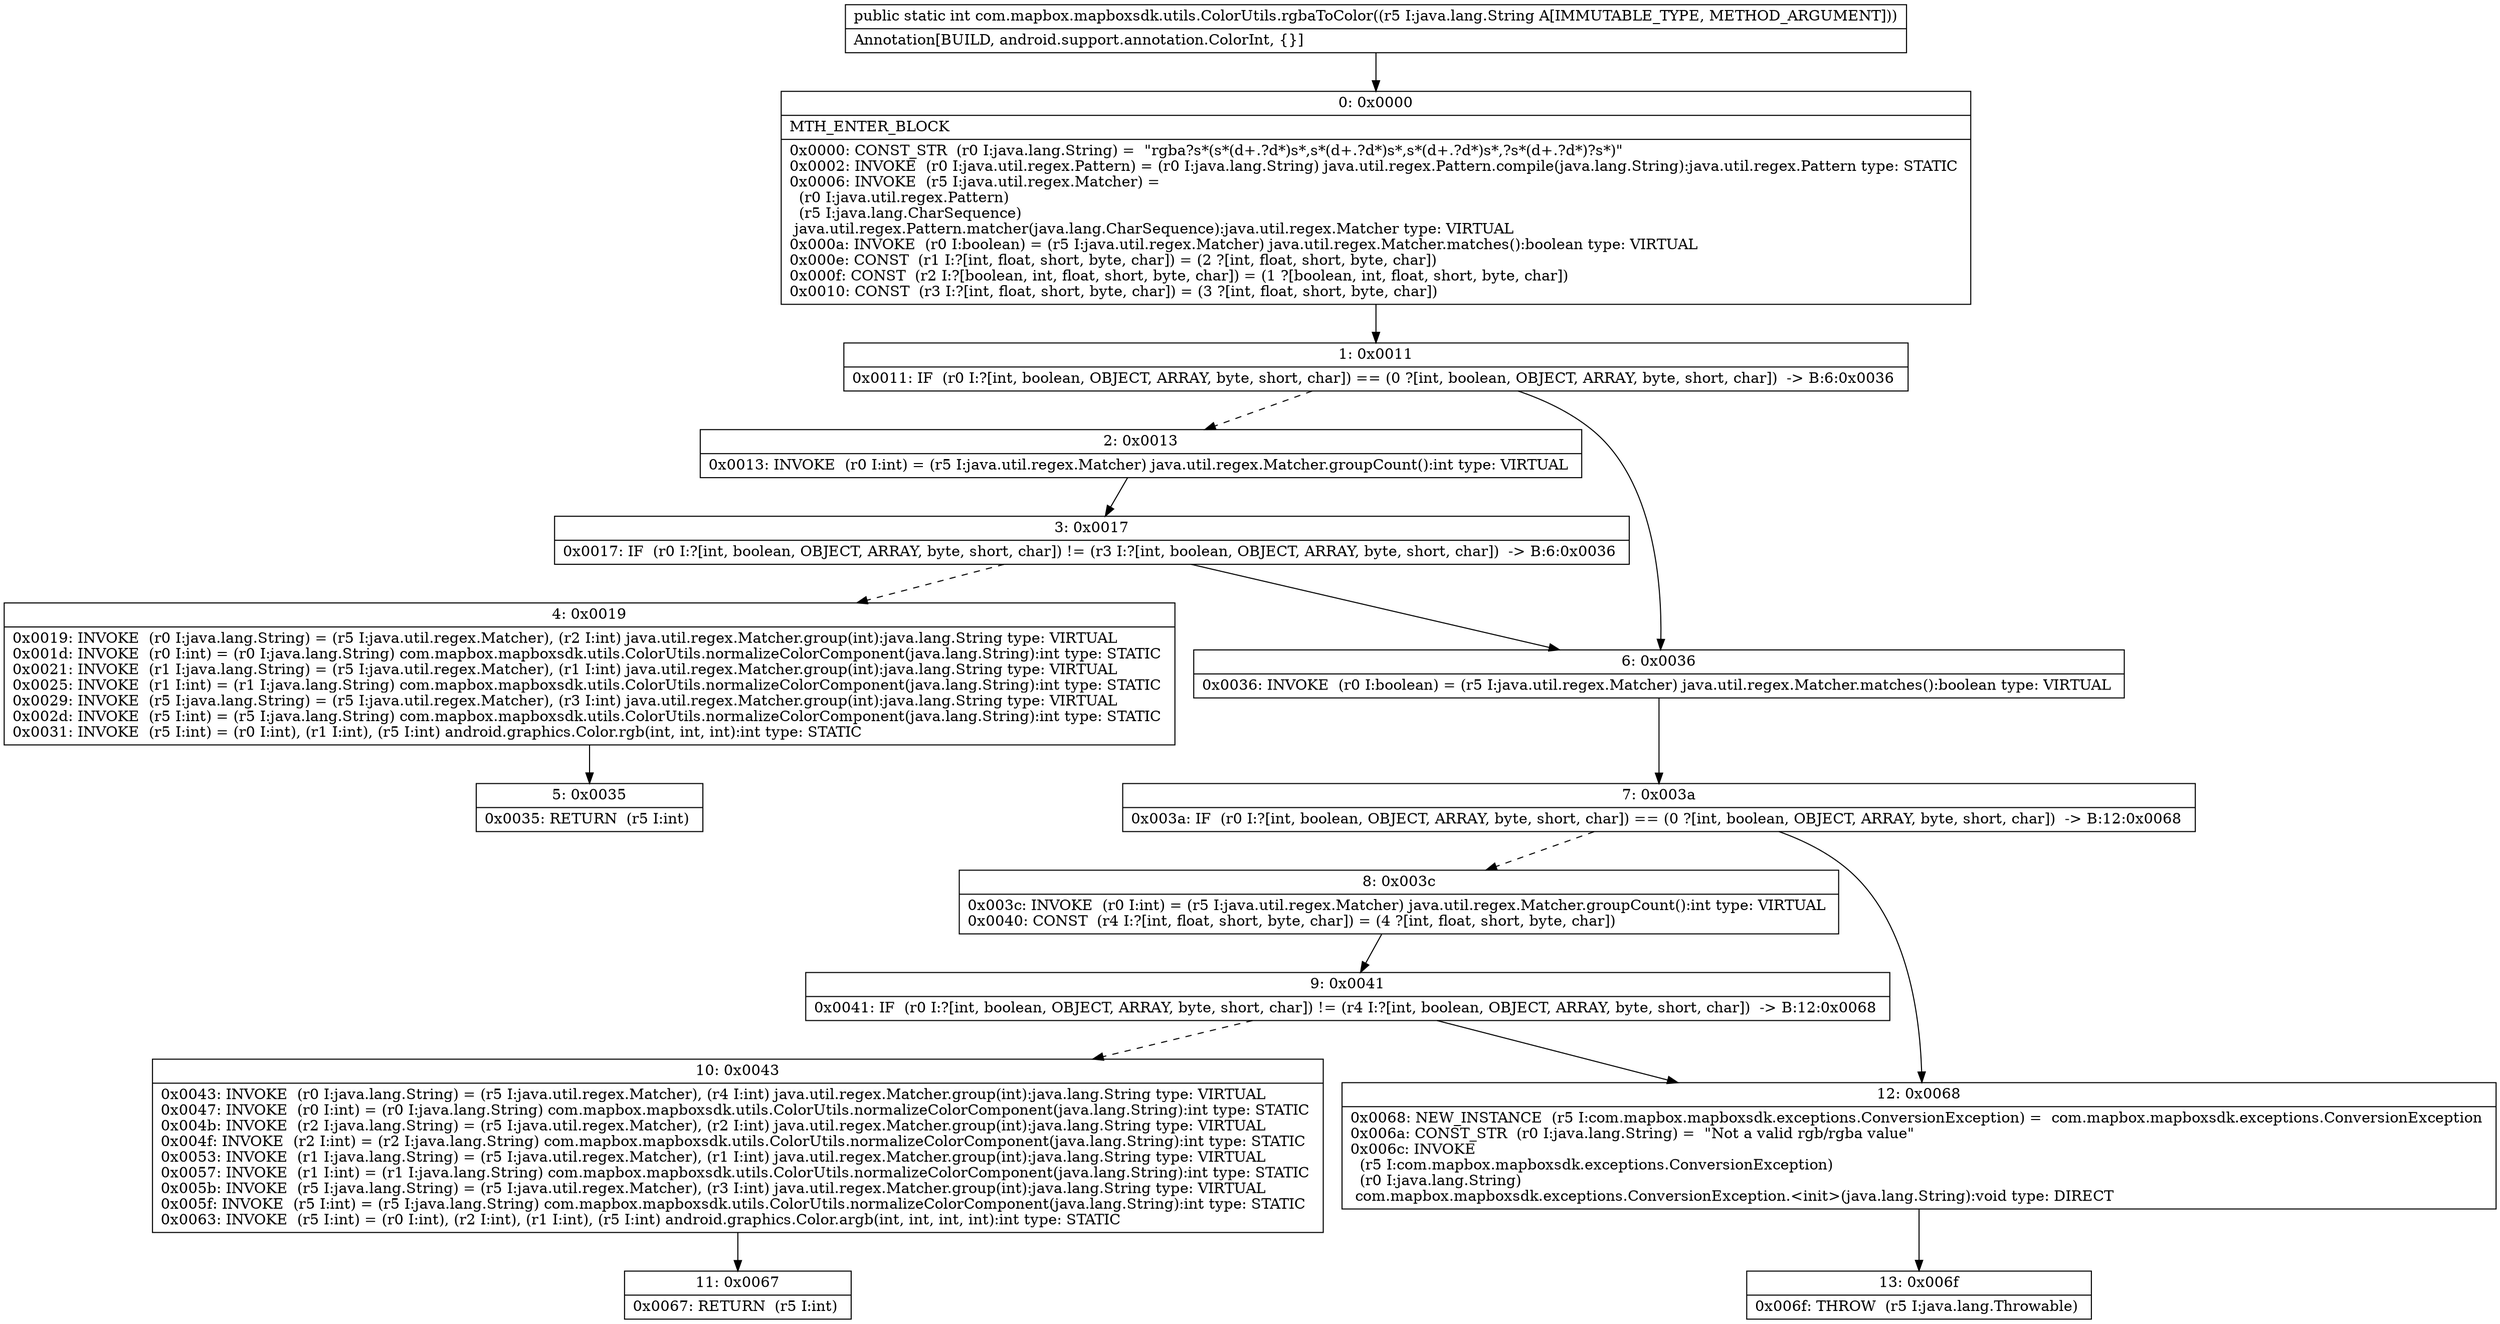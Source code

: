 digraph "CFG forcom.mapbox.mapboxsdk.utils.ColorUtils.rgbaToColor(Ljava\/lang\/String;)I" {
Node_0 [shape=record,label="{0\:\ 0x0000|MTH_ENTER_BLOCK\l|0x0000: CONST_STR  (r0 I:java.lang.String) =  \"rgba?s*(s*(d+.?d*)s*,s*(d+.?d*)s*,s*(d+.?d*)s*,?s*(d+.?d*)?s*)\" \l0x0002: INVOKE  (r0 I:java.util.regex.Pattern) = (r0 I:java.lang.String) java.util.regex.Pattern.compile(java.lang.String):java.util.regex.Pattern type: STATIC \l0x0006: INVOKE  (r5 I:java.util.regex.Matcher) = \l  (r0 I:java.util.regex.Pattern)\l  (r5 I:java.lang.CharSequence)\l java.util.regex.Pattern.matcher(java.lang.CharSequence):java.util.regex.Matcher type: VIRTUAL \l0x000a: INVOKE  (r0 I:boolean) = (r5 I:java.util.regex.Matcher) java.util.regex.Matcher.matches():boolean type: VIRTUAL \l0x000e: CONST  (r1 I:?[int, float, short, byte, char]) = (2 ?[int, float, short, byte, char]) \l0x000f: CONST  (r2 I:?[boolean, int, float, short, byte, char]) = (1 ?[boolean, int, float, short, byte, char]) \l0x0010: CONST  (r3 I:?[int, float, short, byte, char]) = (3 ?[int, float, short, byte, char]) \l}"];
Node_1 [shape=record,label="{1\:\ 0x0011|0x0011: IF  (r0 I:?[int, boolean, OBJECT, ARRAY, byte, short, char]) == (0 ?[int, boolean, OBJECT, ARRAY, byte, short, char])  \-\> B:6:0x0036 \l}"];
Node_2 [shape=record,label="{2\:\ 0x0013|0x0013: INVOKE  (r0 I:int) = (r5 I:java.util.regex.Matcher) java.util.regex.Matcher.groupCount():int type: VIRTUAL \l}"];
Node_3 [shape=record,label="{3\:\ 0x0017|0x0017: IF  (r0 I:?[int, boolean, OBJECT, ARRAY, byte, short, char]) != (r3 I:?[int, boolean, OBJECT, ARRAY, byte, short, char])  \-\> B:6:0x0036 \l}"];
Node_4 [shape=record,label="{4\:\ 0x0019|0x0019: INVOKE  (r0 I:java.lang.String) = (r5 I:java.util.regex.Matcher), (r2 I:int) java.util.regex.Matcher.group(int):java.lang.String type: VIRTUAL \l0x001d: INVOKE  (r0 I:int) = (r0 I:java.lang.String) com.mapbox.mapboxsdk.utils.ColorUtils.normalizeColorComponent(java.lang.String):int type: STATIC \l0x0021: INVOKE  (r1 I:java.lang.String) = (r5 I:java.util.regex.Matcher), (r1 I:int) java.util.regex.Matcher.group(int):java.lang.String type: VIRTUAL \l0x0025: INVOKE  (r1 I:int) = (r1 I:java.lang.String) com.mapbox.mapboxsdk.utils.ColorUtils.normalizeColorComponent(java.lang.String):int type: STATIC \l0x0029: INVOKE  (r5 I:java.lang.String) = (r5 I:java.util.regex.Matcher), (r3 I:int) java.util.regex.Matcher.group(int):java.lang.String type: VIRTUAL \l0x002d: INVOKE  (r5 I:int) = (r5 I:java.lang.String) com.mapbox.mapboxsdk.utils.ColorUtils.normalizeColorComponent(java.lang.String):int type: STATIC \l0x0031: INVOKE  (r5 I:int) = (r0 I:int), (r1 I:int), (r5 I:int) android.graphics.Color.rgb(int, int, int):int type: STATIC \l}"];
Node_5 [shape=record,label="{5\:\ 0x0035|0x0035: RETURN  (r5 I:int) \l}"];
Node_6 [shape=record,label="{6\:\ 0x0036|0x0036: INVOKE  (r0 I:boolean) = (r5 I:java.util.regex.Matcher) java.util.regex.Matcher.matches():boolean type: VIRTUAL \l}"];
Node_7 [shape=record,label="{7\:\ 0x003a|0x003a: IF  (r0 I:?[int, boolean, OBJECT, ARRAY, byte, short, char]) == (0 ?[int, boolean, OBJECT, ARRAY, byte, short, char])  \-\> B:12:0x0068 \l}"];
Node_8 [shape=record,label="{8\:\ 0x003c|0x003c: INVOKE  (r0 I:int) = (r5 I:java.util.regex.Matcher) java.util.regex.Matcher.groupCount():int type: VIRTUAL \l0x0040: CONST  (r4 I:?[int, float, short, byte, char]) = (4 ?[int, float, short, byte, char]) \l}"];
Node_9 [shape=record,label="{9\:\ 0x0041|0x0041: IF  (r0 I:?[int, boolean, OBJECT, ARRAY, byte, short, char]) != (r4 I:?[int, boolean, OBJECT, ARRAY, byte, short, char])  \-\> B:12:0x0068 \l}"];
Node_10 [shape=record,label="{10\:\ 0x0043|0x0043: INVOKE  (r0 I:java.lang.String) = (r5 I:java.util.regex.Matcher), (r4 I:int) java.util.regex.Matcher.group(int):java.lang.String type: VIRTUAL \l0x0047: INVOKE  (r0 I:int) = (r0 I:java.lang.String) com.mapbox.mapboxsdk.utils.ColorUtils.normalizeColorComponent(java.lang.String):int type: STATIC \l0x004b: INVOKE  (r2 I:java.lang.String) = (r5 I:java.util.regex.Matcher), (r2 I:int) java.util.regex.Matcher.group(int):java.lang.String type: VIRTUAL \l0x004f: INVOKE  (r2 I:int) = (r2 I:java.lang.String) com.mapbox.mapboxsdk.utils.ColorUtils.normalizeColorComponent(java.lang.String):int type: STATIC \l0x0053: INVOKE  (r1 I:java.lang.String) = (r5 I:java.util.regex.Matcher), (r1 I:int) java.util.regex.Matcher.group(int):java.lang.String type: VIRTUAL \l0x0057: INVOKE  (r1 I:int) = (r1 I:java.lang.String) com.mapbox.mapboxsdk.utils.ColorUtils.normalizeColorComponent(java.lang.String):int type: STATIC \l0x005b: INVOKE  (r5 I:java.lang.String) = (r5 I:java.util.regex.Matcher), (r3 I:int) java.util.regex.Matcher.group(int):java.lang.String type: VIRTUAL \l0x005f: INVOKE  (r5 I:int) = (r5 I:java.lang.String) com.mapbox.mapboxsdk.utils.ColorUtils.normalizeColorComponent(java.lang.String):int type: STATIC \l0x0063: INVOKE  (r5 I:int) = (r0 I:int), (r2 I:int), (r1 I:int), (r5 I:int) android.graphics.Color.argb(int, int, int, int):int type: STATIC \l}"];
Node_11 [shape=record,label="{11\:\ 0x0067|0x0067: RETURN  (r5 I:int) \l}"];
Node_12 [shape=record,label="{12\:\ 0x0068|0x0068: NEW_INSTANCE  (r5 I:com.mapbox.mapboxsdk.exceptions.ConversionException) =  com.mapbox.mapboxsdk.exceptions.ConversionException \l0x006a: CONST_STR  (r0 I:java.lang.String) =  \"Not a valid rgb\/rgba value\" \l0x006c: INVOKE  \l  (r5 I:com.mapbox.mapboxsdk.exceptions.ConversionException)\l  (r0 I:java.lang.String)\l com.mapbox.mapboxsdk.exceptions.ConversionException.\<init\>(java.lang.String):void type: DIRECT \l}"];
Node_13 [shape=record,label="{13\:\ 0x006f|0x006f: THROW  (r5 I:java.lang.Throwable) \l}"];
MethodNode[shape=record,label="{public static int com.mapbox.mapboxsdk.utils.ColorUtils.rgbaToColor((r5 I:java.lang.String A[IMMUTABLE_TYPE, METHOD_ARGUMENT]))  | Annotation[BUILD, android.support.annotation.ColorInt, \{\}]\l}"];
MethodNode -> Node_0;
Node_0 -> Node_1;
Node_1 -> Node_2[style=dashed];
Node_1 -> Node_6;
Node_2 -> Node_3;
Node_3 -> Node_4[style=dashed];
Node_3 -> Node_6;
Node_4 -> Node_5;
Node_6 -> Node_7;
Node_7 -> Node_8[style=dashed];
Node_7 -> Node_12;
Node_8 -> Node_9;
Node_9 -> Node_10[style=dashed];
Node_9 -> Node_12;
Node_10 -> Node_11;
Node_12 -> Node_13;
}

